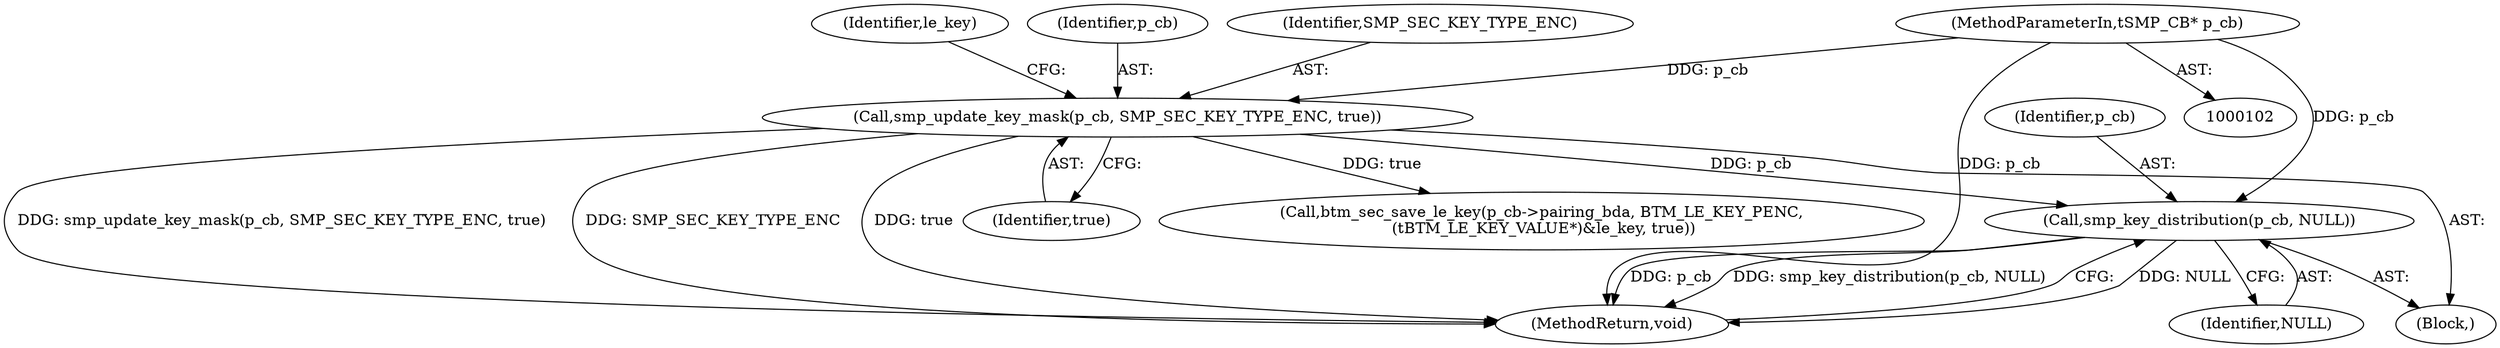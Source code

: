 digraph "0_Android_198888b8e0163bab7a417161c63e483804ae8e31@pointer" {
"1000192" [label="(Call,smp_key_distribution(p_cb, NULL))"];
"1000133" [label="(Call,smp_update_key_mask(p_cb, SMP_SEC_KEY_TYPE_ENC, true))"];
"1000103" [label="(MethodParameterIn,tSMP_CB* p_cb)"];
"1000136" [label="(Identifier,true)"];
"1000133" [label="(Call,smp_update_key_mask(p_cb, SMP_SEC_KEY_TYPE_ENC, true))"];
"1000139" [label="(Identifier,le_key)"];
"1000194" [label="(Identifier,NULL)"];
"1000193" [label="(Identifier,p_cb)"];
"1000134" [label="(Identifier,p_cb)"];
"1000103" [label="(MethodParameterIn,tSMP_CB* p_cb)"];
"1000182" [label="(Call,btm_sec_save_le_key(p_cb->pairing_bda, BTM_LE_KEY_PENC,\n (tBTM_LE_KEY_VALUE*)&le_key, true))"];
"1000105" [label="(Block,)"];
"1000195" [label="(MethodReturn,void)"];
"1000192" [label="(Call,smp_key_distribution(p_cb, NULL))"];
"1000135" [label="(Identifier,SMP_SEC_KEY_TYPE_ENC)"];
"1000192" -> "1000105"  [label="AST: "];
"1000192" -> "1000194"  [label="CFG: "];
"1000193" -> "1000192"  [label="AST: "];
"1000194" -> "1000192"  [label="AST: "];
"1000195" -> "1000192"  [label="CFG: "];
"1000192" -> "1000195"  [label="DDG: NULL"];
"1000192" -> "1000195"  [label="DDG: p_cb"];
"1000192" -> "1000195"  [label="DDG: smp_key_distribution(p_cb, NULL)"];
"1000133" -> "1000192"  [label="DDG: p_cb"];
"1000103" -> "1000192"  [label="DDG: p_cb"];
"1000133" -> "1000105"  [label="AST: "];
"1000133" -> "1000136"  [label="CFG: "];
"1000134" -> "1000133"  [label="AST: "];
"1000135" -> "1000133"  [label="AST: "];
"1000136" -> "1000133"  [label="AST: "];
"1000139" -> "1000133"  [label="CFG: "];
"1000133" -> "1000195"  [label="DDG: smp_update_key_mask(p_cb, SMP_SEC_KEY_TYPE_ENC, true)"];
"1000133" -> "1000195"  [label="DDG: SMP_SEC_KEY_TYPE_ENC"];
"1000133" -> "1000195"  [label="DDG: true"];
"1000103" -> "1000133"  [label="DDG: p_cb"];
"1000133" -> "1000182"  [label="DDG: true"];
"1000103" -> "1000102"  [label="AST: "];
"1000103" -> "1000195"  [label="DDG: p_cb"];
}
